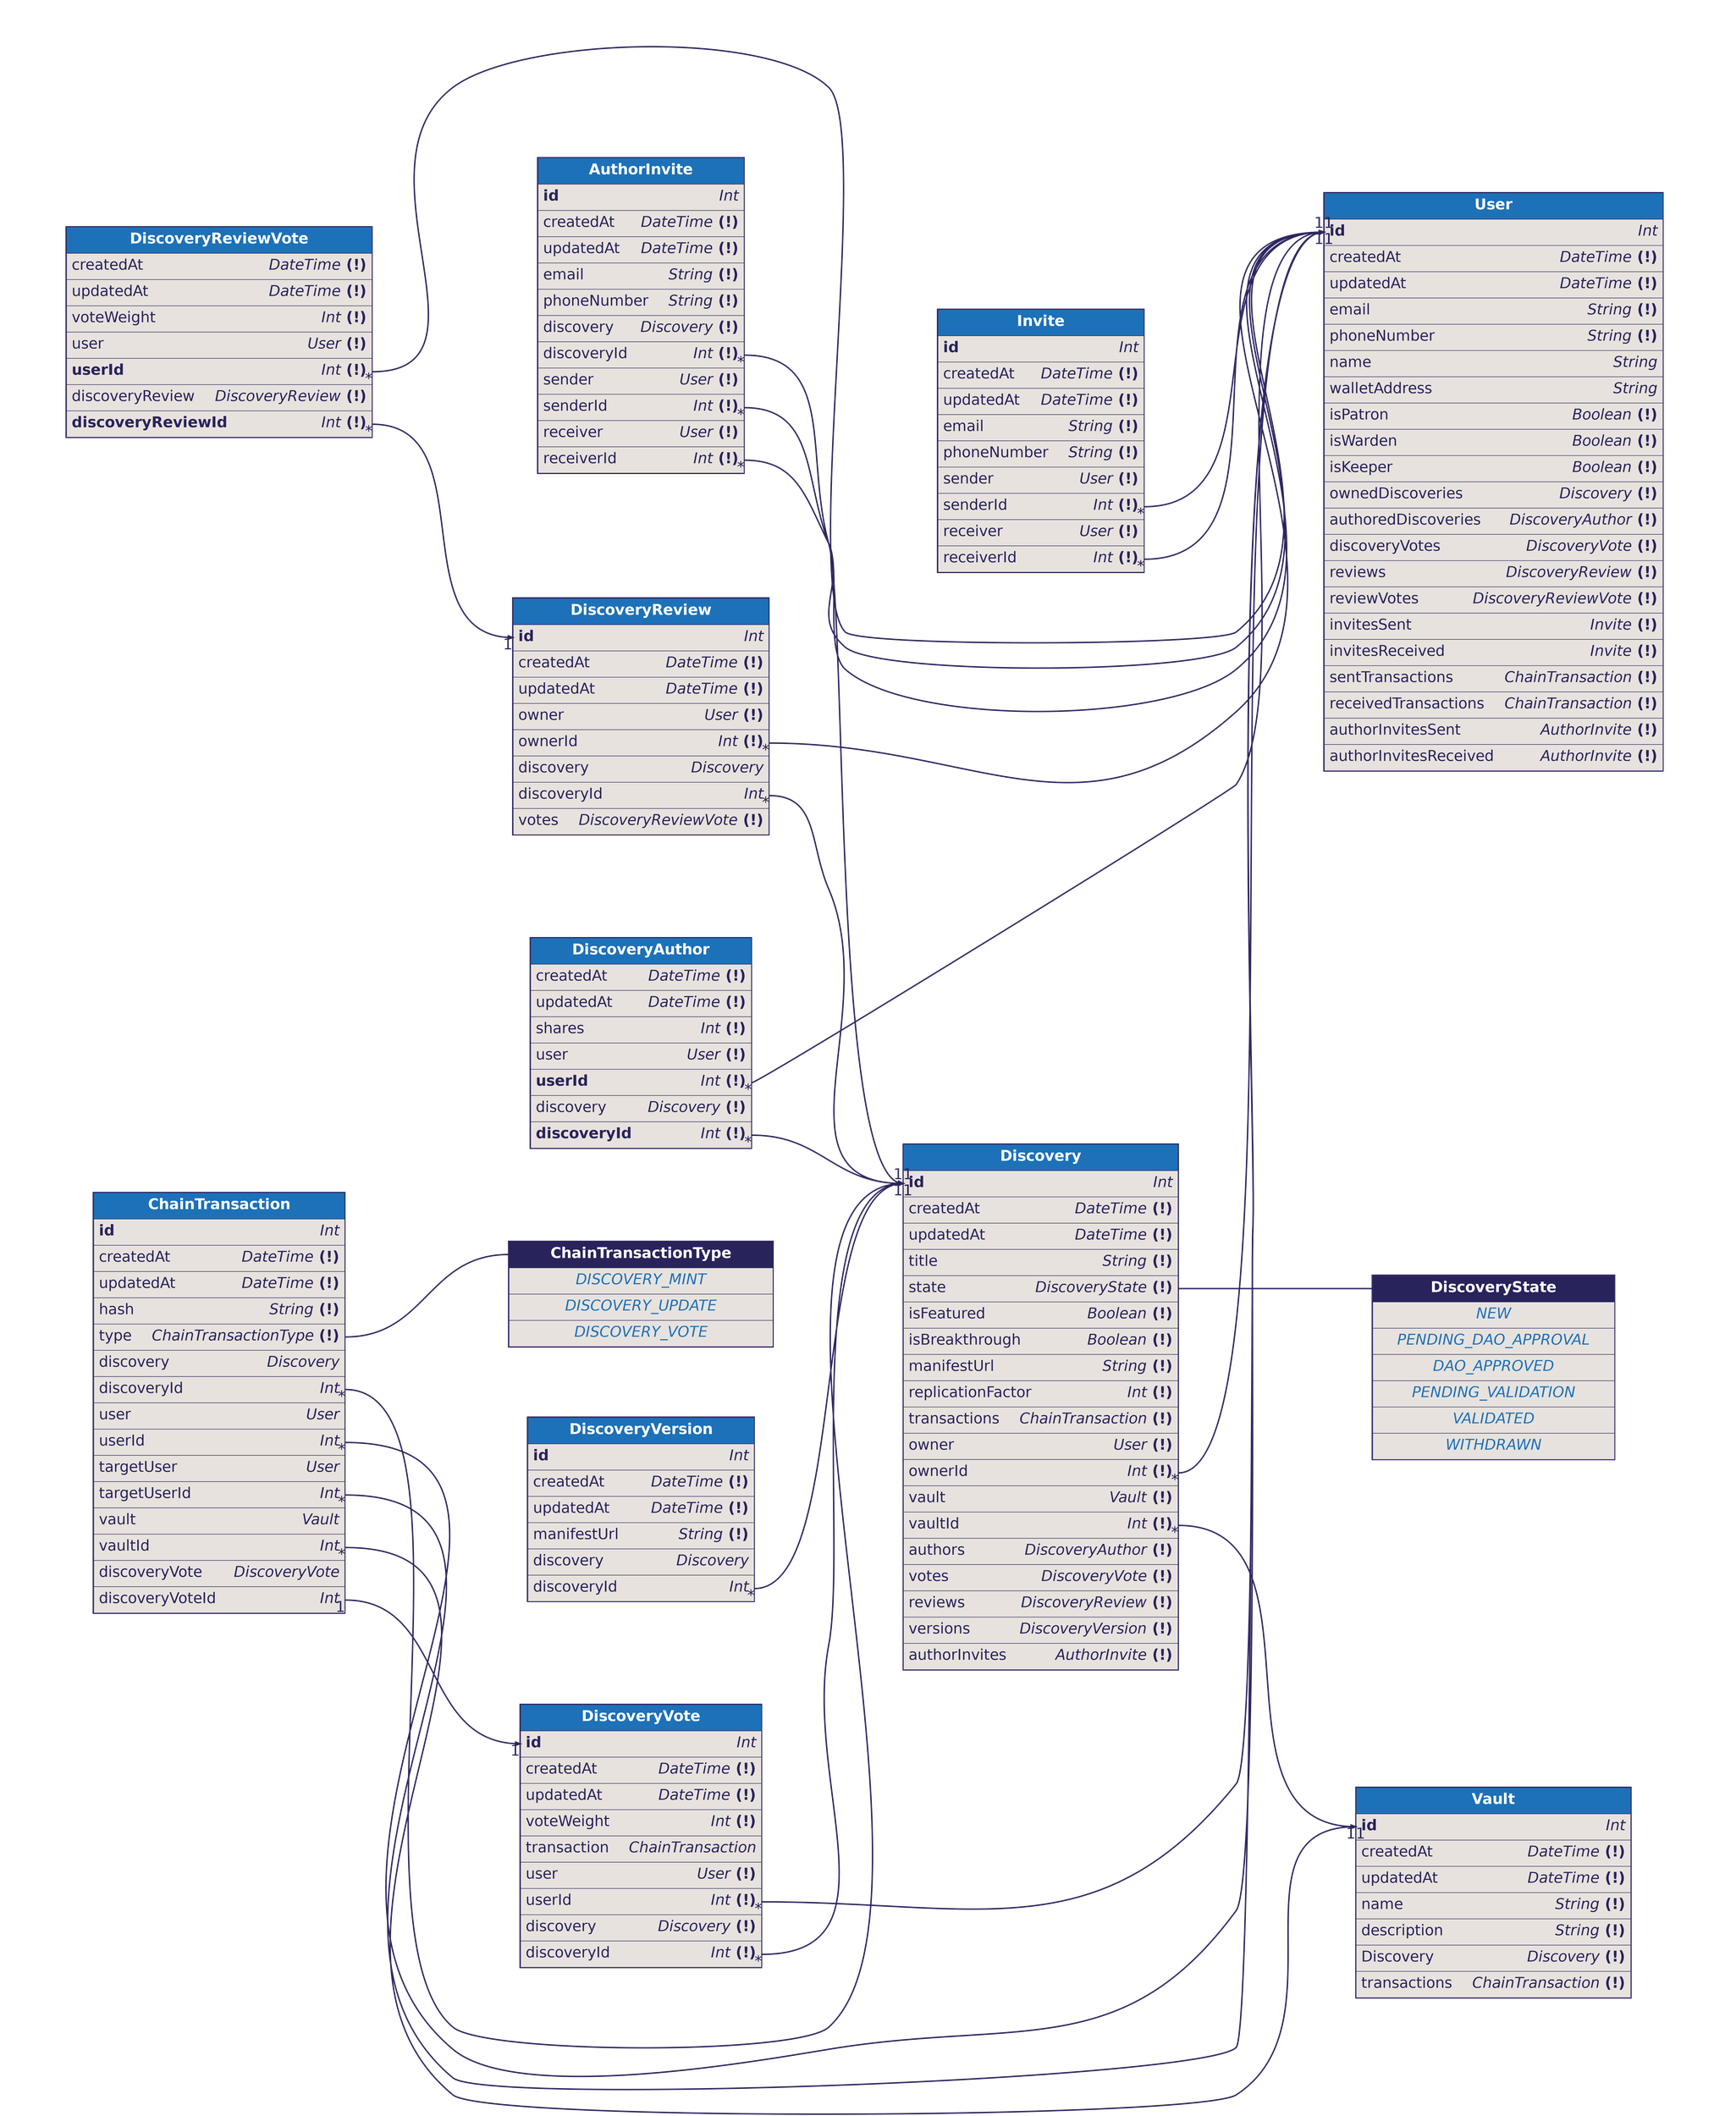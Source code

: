 digraph dbml {
      rankdir=LR;
      graph [fontname="helvetica", fontsize=32, fontcolor="#29235c", bgcolor="transparent"];
      node [penwidth=0, margin=0, fontname="helvetica", fontsize=32, fontcolor="#29235c"];
      edge [fontname="helvetica", fontsize=32, fontcolor="#29235c", color="#29235c"];

      "ChainTransactionType" [id=ChainTransactionType;label=<<TABLE BORDER="2" COLOR="#29235c" CELLBORDER="1" CELLSPACING="0" CELLPADDING="10">
    <TR><TD PORT="f0" WIDTH="150" BGCOLOR="#29235c"><font color="#ffffff"><B>       ChainTransactionType       </B></font></TD></TR>
    <TR><TD PORT="f0" BGCOLOR="#e7e2dd"><font color="#1d71b8"><i>    DISCOVERY_MINT    </i></font></TD></TR>
<TR><TD PORT="f1" BGCOLOR="#e7e2dd"><font color="#1d71b8"><i>    DISCOVERY_UPDATE    </i></font></TD></TR>
<TR><TD PORT="f2" BGCOLOR="#e7e2dd"><font color="#1d71b8"><i>    DISCOVERY_VOTE    </i></font></TD></TR>
    </TABLE>>];
"DiscoveryState" [id=DiscoveryState;label=<<TABLE BORDER="2" COLOR="#29235c" CELLBORDER="1" CELLSPACING="0" CELLPADDING="10">
    <TR><TD PORT="f0" WIDTH="150" BGCOLOR="#29235c"><font color="#ffffff"><B>       DiscoveryState       </B></font></TD></TR>
    <TR><TD PORT="f0" BGCOLOR="#e7e2dd"><font color="#1d71b8"><i>    NEW    </i></font></TD></TR>
<TR><TD PORT="f1" BGCOLOR="#e7e2dd"><font color="#1d71b8"><i>    PENDING_DAO_APPROVAL    </i></font></TD></TR>
<TR><TD PORT="f2" BGCOLOR="#e7e2dd"><font color="#1d71b8"><i>    DAO_APPROVED    </i></font></TD></TR>
<TR><TD PORT="f3" BGCOLOR="#e7e2dd"><font color="#1d71b8"><i>    PENDING_VALIDATION    </i></font></TD></TR>
<TR><TD PORT="f4" BGCOLOR="#e7e2dd"><font color="#1d71b8"><i>    VALIDATED    </i></font></TD></TR>
<TR><TD PORT="f5" BGCOLOR="#e7e2dd"><font color="#1d71b8"><i>    WITHDRAWN    </i></font></TD></TR>
    </TABLE>>];
      
      
      "Discovery" [id="Discovery";label=<<TABLE BORDER="2" COLOR="#29235c" CELLBORDER="1" CELLSPACING="0" CELLPADDING="10" >
      <TR><TD PORT="f0" WIDTH="150" BGCOLOR="#1d71b8"><font color="#ffffff"><B>       Discovery       </B></font></TD></TR>
<TR><TD ALIGN="left" PORT="f1" BGCOLOR="#e7e2dd">
      <TABLE CELLPADDING="0" CELLSPACING="0" BORDER="0">
        <TR>
          <TD ALIGN="LEFT"><b>id</b><FONT>    </FONT></TD>
          <TD ALIGN="RIGHT"><font><i>Int</i></font></TD>
        </TR>
      </TABLE>
    </TD></TR>
<TR><TD ALIGN="left" PORT="f2" BGCOLOR="#e7e2dd">
      <TABLE CELLPADDING="0" CELLSPACING="0" BORDER="0">
        <TR>
          <TD ALIGN="LEFT">createdAt<FONT>    </FONT></TD>
          <TD ALIGN="RIGHT"><font><i>DateTime</i> <b>(!)</b></font></TD>
        </TR>
      </TABLE>
    </TD></TR>
<TR><TD ALIGN="left" PORT="f3" BGCOLOR="#e7e2dd">
      <TABLE CELLPADDING="0" CELLSPACING="0" BORDER="0">
        <TR>
          <TD ALIGN="LEFT">updatedAt<FONT>    </FONT></TD>
          <TD ALIGN="RIGHT"><font><i>DateTime</i> <b>(!)</b></font></TD>
        </TR>
      </TABLE>
    </TD></TR>
<TR><TD ALIGN="left" PORT="f4" BGCOLOR="#e7e2dd">
      <TABLE CELLPADDING="0" CELLSPACING="0" BORDER="0">
        <TR>
          <TD ALIGN="LEFT">title<FONT>    </FONT></TD>
          <TD ALIGN="RIGHT"><font><i>String</i> <b>(!)</b></font></TD>
        </TR>
      </TABLE>
    </TD></TR>
<TR><TD ALIGN="left" PORT="f5" BGCOLOR="#e7e2dd">
      <TABLE CELLPADDING="0" CELLSPACING="0" BORDER="0">
        <TR>
          <TD ALIGN="LEFT">state<FONT>    </FONT></TD>
          <TD ALIGN="RIGHT"><font><i>DiscoveryState</i> <b>(!)</b></font></TD>
        </TR>
      </TABLE>
    </TD></TR>
<TR><TD ALIGN="left" PORT="f6" BGCOLOR="#e7e2dd">
      <TABLE CELLPADDING="0" CELLSPACING="0" BORDER="0">
        <TR>
          <TD ALIGN="LEFT">isFeatured<FONT>    </FONT></TD>
          <TD ALIGN="RIGHT"><font><i>Boolean</i> <b>(!)</b></font></TD>
        </TR>
      </TABLE>
    </TD></TR>
<TR><TD ALIGN="left" PORT="f7" BGCOLOR="#e7e2dd">
      <TABLE CELLPADDING="0" CELLSPACING="0" BORDER="0">
        <TR>
          <TD ALIGN="LEFT">isBreakthrough<FONT>    </FONT></TD>
          <TD ALIGN="RIGHT"><font><i>Boolean</i> <b>(!)</b></font></TD>
        </TR>
      </TABLE>
    </TD></TR>
<TR><TD ALIGN="left" PORT="f8" BGCOLOR="#e7e2dd">
      <TABLE CELLPADDING="0" CELLSPACING="0" BORDER="0">
        <TR>
          <TD ALIGN="LEFT">manifestUrl<FONT>    </FONT></TD>
          <TD ALIGN="RIGHT"><font><i>String</i> <b>(!)</b></font></TD>
        </TR>
      </TABLE>
    </TD></TR>
<TR><TD ALIGN="left" PORT="f9" BGCOLOR="#e7e2dd">
      <TABLE CELLPADDING="0" CELLSPACING="0" BORDER="0">
        <TR>
          <TD ALIGN="LEFT">replicationFactor<FONT>    </FONT></TD>
          <TD ALIGN="RIGHT"><font><i>Int</i> <b>(!)</b></font></TD>
        </TR>
      </TABLE>
    </TD></TR>
<TR><TD ALIGN="left" PORT="f10" BGCOLOR="#e7e2dd">
      <TABLE CELLPADDING="0" CELLSPACING="0" BORDER="0">
        <TR>
          <TD ALIGN="LEFT">transactions<FONT>    </FONT></TD>
          <TD ALIGN="RIGHT"><font><i>ChainTransaction</i> <b>(!)</b></font></TD>
        </TR>
      </TABLE>
    </TD></TR>
<TR><TD ALIGN="left" PORT="f11" BGCOLOR="#e7e2dd">
      <TABLE CELLPADDING="0" CELLSPACING="0" BORDER="0">
        <TR>
          <TD ALIGN="LEFT">owner<FONT>    </FONT></TD>
          <TD ALIGN="RIGHT"><font><i>User</i> <b>(!)</b></font></TD>
        </TR>
      </TABLE>
    </TD></TR>
<TR><TD ALIGN="left" PORT="f12" BGCOLOR="#e7e2dd">
      <TABLE CELLPADDING="0" CELLSPACING="0" BORDER="0">
        <TR>
          <TD ALIGN="LEFT">ownerId<FONT>    </FONT></TD>
          <TD ALIGN="RIGHT"><font><i>Int</i> <b>(!)</b></font></TD>
        </TR>
      </TABLE>
    </TD></TR>
<TR><TD ALIGN="left" PORT="f13" BGCOLOR="#e7e2dd">
      <TABLE CELLPADDING="0" CELLSPACING="0" BORDER="0">
        <TR>
          <TD ALIGN="LEFT">vault<FONT>    </FONT></TD>
          <TD ALIGN="RIGHT"><font><i>Vault</i> <b>(!)</b></font></TD>
        </TR>
      </TABLE>
    </TD></TR>
<TR><TD ALIGN="left" PORT="f14" BGCOLOR="#e7e2dd">
      <TABLE CELLPADDING="0" CELLSPACING="0" BORDER="0">
        <TR>
          <TD ALIGN="LEFT">vaultId<FONT>    </FONT></TD>
          <TD ALIGN="RIGHT"><font><i>Int</i> <b>(!)</b></font></TD>
        </TR>
      </TABLE>
    </TD></TR>
<TR><TD ALIGN="left" PORT="f15" BGCOLOR="#e7e2dd">
      <TABLE CELLPADDING="0" CELLSPACING="0" BORDER="0">
        <TR>
          <TD ALIGN="LEFT">authors<FONT>    </FONT></TD>
          <TD ALIGN="RIGHT"><font><i>DiscoveryAuthor</i> <b>(!)</b></font></TD>
        </TR>
      </TABLE>
    </TD></TR>
<TR><TD ALIGN="left" PORT="f16" BGCOLOR="#e7e2dd">
      <TABLE CELLPADDING="0" CELLSPACING="0" BORDER="0">
        <TR>
          <TD ALIGN="LEFT">votes<FONT>    </FONT></TD>
          <TD ALIGN="RIGHT"><font><i>DiscoveryVote</i> <b>(!)</b></font></TD>
        </TR>
      </TABLE>
    </TD></TR>
<TR><TD ALIGN="left" PORT="f17" BGCOLOR="#e7e2dd">
      <TABLE CELLPADDING="0" CELLSPACING="0" BORDER="0">
        <TR>
          <TD ALIGN="LEFT">reviews<FONT>    </FONT></TD>
          <TD ALIGN="RIGHT"><font><i>DiscoveryReview</i> <b>(!)</b></font></TD>
        </TR>
      </TABLE>
    </TD></TR>
<TR><TD ALIGN="left" PORT="f18" BGCOLOR="#e7e2dd">
      <TABLE CELLPADDING="0" CELLSPACING="0" BORDER="0">
        <TR>
          <TD ALIGN="LEFT">versions<FONT>    </FONT></TD>
          <TD ALIGN="RIGHT"><font><i>DiscoveryVersion</i> <b>(!)</b></font></TD>
        </TR>
      </TABLE>
    </TD></TR>
<TR><TD ALIGN="left" PORT="f19" BGCOLOR="#e7e2dd">
      <TABLE CELLPADDING="0" CELLSPACING="0" BORDER="0">
        <TR>
          <TD ALIGN="LEFT">authorInvites<FONT>    </FONT></TD>
          <TD ALIGN="RIGHT"><font><i>AuthorInvite</i> <b>(!)</b></font></TD>
        </TR>
      </TABLE>
    </TD></TR>
    </TABLE>>];
"DiscoveryVersion" [id="DiscoveryVersion";label=<<TABLE BORDER="2" COLOR="#29235c" CELLBORDER="1" CELLSPACING="0" CELLPADDING="10" >
      <TR><TD PORT="f0" WIDTH="150" BGCOLOR="#1d71b8"><font color="#ffffff"><B>       DiscoveryVersion       </B></font></TD></TR>
<TR><TD ALIGN="left" PORT="f1" BGCOLOR="#e7e2dd">
      <TABLE CELLPADDING="0" CELLSPACING="0" BORDER="0">
        <TR>
          <TD ALIGN="LEFT"><b>id</b><FONT>    </FONT></TD>
          <TD ALIGN="RIGHT"><font><i>Int</i></font></TD>
        </TR>
      </TABLE>
    </TD></TR>
<TR><TD ALIGN="left" PORT="f2" BGCOLOR="#e7e2dd">
      <TABLE CELLPADDING="0" CELLSPACING="0" BORDER="0">
        <TR>
          <TD ALIGN="LEFT">createdAt<FONT>    </FONT></TD>
          <TD ALIGN="RIGHT"><font><i>DateTime</i> <b>(!)</b></font></TD>
        </TR>
      </TABLE>
    </TD></TR>
<TR><TD ALIGN="left" PORT="f3" BGCOLOR="#e7e2dd">
      <TABLE CELLPADDING="0" CELLSPACING="0" BORDER="0">
        <TR>
          <TD ALIGN="LEFT">updatedAt<FONT>    </FONT></TD>
          <TD ALIGN="RIGHT"><font><i>DateTime</i> <b>(!)</b></font></TD>
        </TR>
      </TABLE>
    </TD></TR>
<TR><TD ALIGN="left" PORT="f4" BGCOLOR="#e7e2dd">
      <TABLE CELLPADDING="0" CELLSPACING="0" BORDER="0">
        <TR>
          <TD ALIGN="LEFT">manifestUrl<FONT>    </FONT></TD>
          <TD ALIGN="RIGHT"><font><i>String</i> <b>(!)</b></font></TD>
        </TR>
      </TABLE>
    </TD></TR>
<TR><TD ALIGN="left" PORT="f5" BGCOLOR="#e7e2dd">
      <TABLE CELLPADDING="0" CELLSPACING="0" BORDER="0">
        <TR>
          <TD ALIGN="LEFT">discovery<FONT>    </FONT></TD>
          <TD ALIGN="RIGHT"><font><i>Discovery</i></font></TD>
        </TR>
      </TABLE>
    </TD></TR>
<TR><TD ALIGN="left" PORT="f6" BGCOLOR="#e7e2dd">
      <TABLE CELLPADDING="0" CELLSPACING="0" BORDER="0">
        <TR>
          <TD ALIGN="LEFT">discoveryId<FONT>    </FONT></TD>
          <TD ALIGN="RIGHT"><font><i>Int</i></font></TD>
        </TR>
      </TABLE>
    </TD></TR>
    </TABLE>>];
"User" [id="User";label=<<TABLE BORDER="2" COLOR="#29235c" CELLBORDER="1" CELLSPACING="0" CELLPADDING="10" >
      <TR><TD PORT="f0" WIDTH="150" BGCOLOR="#1d71b8"><font color="#ffffff"><B>       User       </B></font></TD></TR>
<TR><TD ALIGN="left" PORT="f1" BGCOLOR="#e7e2dd">
      <TABLE CELLPADDING="0" CELLSPACING="0" BORDER="0">
        <TR>
          <TD ALIGN="LEFT"><b>id</b><FONT>    </FONT></TD>
          <TD ALIGN="RIGHT"><font><i>Int</i></font></TD>
        </TR>
      </TABLE>
    </TD></TR>
<TR><TD ALIGN="left" PORT="f2" BGCOLOR="#e7e2dd">
      <TABLE CELLPADDING="0" CELLSPACING="0" BORDER="0">
        <TR>
          <TD ALIGN="LEFT">createdAt<FONT>    </FONT></TD>
          <TD ALIGN="RIGHT"><font><i>DateTime</i> <b>(!)</b></font></TD>
        </TR>
      </TABLE>
    </TD></TR>
<TR><TD ALIGN="left" PORT="f3" BGCOLOR="#e7e2dd">
      <TABLE CELLPADDING="0" CELLSPACING="0" BORDER="0">
        <TR>
          <TD ALIGN="LEFT">updatedAt<FONT>    </FONT></TD>
          <TD ALIGN="RIGHT"><font><i>DateTime</i> <b>(!)</b></font></TD>
        </TR>
      </TABLE>
    </TD></TR>
<TR><TD ALIGN="left" PORT="f4" BGCOLOR="#e7e2dd">
      <TABLE CELLPADDING="0" CELLSPACING="0" BORDER="0">
        <TR>
          <TD ALIGN="LEFT">email<FONT>    </FONT></TD>
          <TD ALIGN="RIGHT"><font><i>String</i> <b>(!)</b></font></TD>
        </TR>
      </TABLE>
    </TD></TR>
<TR><TD ALIGN="left" PORT="f5" BGCOLOR="#e7e2dd">
      <TABLE CELLPADDING="0" CELLSPACING="0" BORDER="0">
        <TR>
          <TD ALIGN="LEFT">phoneNumber<FONT>    </FONT></TD>
          <TD ALIGN="RIGHT"><font><i>String</i> <b>(!)</b></font></TD>
        </TR>
      </TABLE>
    </TD></TR>
<TR><TD ALIGN="left" PORT="f6" BGCOLOR="#e7e2dd">
      <TABLE CELLPADDING="0" CELLSPACING="0" BORDER="0">
        <TR>
          <TD ALIGN="LEFT">name<FONT>    </FONT></TD>
          <TD ALIGN="RIGHT"><font><i>String</i></font></TD>
        </TR>
      </TABLE>
    </TD></TR>
<TR><TD ALIGN="left" PORT="f7" BGCOLOR="#e7e2dd">
      <TABLE CELLPADDING="0" CELLSPACING="0" BORDER="0">
        <TR>
          <TD ALIGN="LEFT">walletAddress<FONT>    </FONT></TD>
          <TD ALIGN="RIGHT"><font><i>String</i></font></TD>
        </TR>
      </TABLE>
    </TD></TR>
<TR><TD ALIGN="left" PORT="f8" BGCOLOR="#e7e2dd">
      <TABLE CELLPADDING="0" CELLSPACING="0" BORDER="0">
        <TR>
          <TD ALIGN="LEFT">isPatron<FONT>    </FONT></TD>
          <TD ALIGN="RIGHT"><font><i>Boolean</i> <b>(!)</b></font></TD>
        </TR>
      </TABLE>
    </TD></TR>
<TR><TD ALIGN="left" PORT="f9" BGCOLOR="#e7e2dd">
      <TABLE CELLPADDING="0" CELLSPACING="0" BORDER="0">
        <TR>
          <TD ALIGN="LEFT">isWarden<FONT>    </FONT></TD>
          <TD ALIGN="RIGHT"><font><i>Boolean</i> <b>(!)</b></font></TD>
        </TR>
      </TABLE>
    </TD></TR>
<TR><TD ALIGN="left" PORT="f10" BGCOLOR="#e7e2dd">
      <TABLE CELLPADDING="0" CELLSPACING="0" BORDER="0">
        <TR>
          <TD ALIGN="LEFT">isKeeper<FONT>    </FONT></TD>
          <TD ALIGN="RIGHT"><font><i>Boolean</i> <b>(!)</b></font></TD>
        </TR>
      </TABLE>
    </TD></TR>
<TR><TD ALIGN="left" PORT="f11" BGCOLOR="#e7e2dd">
      <TABLE CELLPADDING="0" CELLSPACING="0" BORDER="0">
        <TR>
          <TD ALIGN="LEFT">ownedDiscoveries<FONT>    </FONT></TD>
          <TD ALIGN="RIGHT"><font><i>Discovery</i> <b>(!)</b></font></TD>
        </TR>
      </TABLE>
    </TD></TR>
<TR><TD ALIGN="left" PORT="f12" BGCOLOR="#e7e2dd">
      <TABLE CELLPADDING="0" CELLSPACING="0" BORDER="0">
        <TR>
          <TD ALIGN="LEFT">authoredDiscoveries<FONT>    </FONT></TD>
          <TD ALIGN="RIGHT"><font><i>DiscoveryAuthor</i> <b>(!)</b></font></TD>
        </TR>
      </TABLE>
    </TD></TR>
<TR><TD ALIGN="left" PORT="f13" BGCOLOR="#e7e2dd">
      <TABLE CELLPADDING="0" CELLSPACING="0" BORDER="0">
        <TR>
          <TD ALIGN="LEFT">discoveryVotes<FONT>    </FONT></TD>
          <TD ALIGN="RIGHT"><font><i>DiscoveryVote</i> <b>(!)</b></font></TD>
        </TR>
      </TABLE>
    </TD></TR>
<TR><TD ALIGN="left" PORT="f14" BGCOLOR="#e7e2dd">
      <TABLE CELLPADDING="0" CELLSPACING="0" BORDER="0">
        <TR>
          <TD ALIGN="LEFT">reviews<FONT>    </FONT></TD>
          <TD ALIGN="RIGHT"><font><i>DiscoveryReview</i> <b>(!)</b></font></TD>
        </TR>
      </TABLE>
    </TD></TR>
<TR><TD ALIGN="left" PORT="f15" BGCOLOR="#e7e2dd">
      <TABLE CELLPADDING="0" CELLSPACING="0" BORDER="0">
        <TR>
          <TD ALIGN="LEFT">reviewVotes<FONT>    </FONT></TD>
          <TD ALIGN="RIGHT"><font><i>DiscoveryReviewVote</i> <b>(!)</b></font></TD>
        </TR>
      </TABLE>
    </TD></TR>
<TR><TD ALIGN="left" PORT="f16" BGCOLOR="#e7e2dd">
      <TABLE CELLPADDING="0" CELLSPACING="0" BORDER="0">
        <TR>
          <TD ALIGN="LEFT">invitesSent<FONT>    </FONT></TD>
          <TD ALIGN="RIGHT"><font><i>Invite</i> <b>(!)</b></font></TD>
        </TR>
      </TABLE>
    </TD></TR>
<TR><TD ALIGN="left" PORT="f17" BGCOLOR="#e7e2dd">
      <TABLE CELLPADDING="0" CELLSPACING="0" BORDER="0">
        <TR>
          <TD ALIGN="LEFT">invitesReceived<FONT>    </FONT></TD>
          <TD ALIGN="RIGHT"><font><i>Invite</i> <b>(!)</b></font></TD>
        </TR>
      </TABLE>
    </TD></TR>
<TR><TD ALIGN="left" PORT="f18" BGCOLOR="#e7e2dd">
      <TABLE CELLPADDING="0" CELLSPACING="0" BORDER="0">
        <TR>
          <TD ALIGN="LEFT">sentTransactions<FONT>    </FONT></TD>
          <TD ALIGN="RIGHT"><font><i>ChainTransaction</i> <b>(!)</b></font></TD>
        </TR>
      </TABLE>
    </TD></TR>
<TR><TD ALIGN="left" PORT="f19" BGCOLOR="#e7e2dd">
      <TABLE CELLPADDING="0" CELLSPACING="0" BORDER="0">
        <TR>
          <TD ALIGN="LEFT">receivedTransactions<FONT>    </FONT></TD>
          <TD ALIGN="RIGHT"><font><i>ChainTransaction</i> <b>(!)</b></font></TD>
        </TR>
      </TABLE>
    </TD></TR>
<TR><TD ALIGN="left" PORT="f20" BGCOLOR="#e7e2dd">
      <TABLE CELLPADDING="0" CELLSPACING="0" BORDER="0">
        <TR>
          <TD ALIGN="LEFT">authorInvitesSent<FONT>    </FONT></TD>
          <TD ALIGN="RIGHT"><font><i>AuthorInvite</i> <b>(!)</b></font></TD>
        </TR>
      </TABLE>
    </TD></TR>
<TR><TD ALIGN="left" PORT="f21" BGCOLOR="#e7e2dd">
      <TABLE CELLPADDING="0" CELLSPACING="0" BORDER="0">
        <TR>
          <TD ALIGN="LEFT">authorInvitesReceived<FONT>    </FONT></TD>
          <TD ALIGN="RIGHT"><font><i>AuthorInvite</i> <b>(!)</b></font></TD>
        </TR>
      </TABLE>
    </TD></TR>
    </TABLE>>];
"Invite" [id="Invite";label=<<TABLE BORDER="2" COLOR="#29235c" CELLBORDER="1" CELLSPACING="0" CELLPADDING="10" >
      <TR><TD PORT="f0" WIDTH="150" BGCOLOR="#1d71b8"><font color="#ffffff"><B>       Invite       </B></font></TD></TR>
<TR><TD ALIGN="left" PORT="f1" BGCOLOR="#e7e2dd">
      <TABLE CELLPADDING="0" CELLSPACING="0" BORDER="0">
        <TR>
          <TD ALIGN="LEFT"><b>id</b><FONT>    </FONT></TD>
          <TD ALIGN="RIGHT"><font><i>Int</i></font></TD>
        </TR>
      </TABLE>
    </TD></TR>
<TR><TD ALIGN="left" PORT="f2" BGCOLOR="#e7e2dd">
      <TABLE CELLPADDING="0" CELLSPACING="0" BORDER="0">
        <TR>
          <TD ALIGN="LEFT">createdAt<FONT>    </FONT></TD>
          <TD ALIGN="RIGHT"><font><i>DateTime</i> <b>(!)</b></font></TD>
        </TR>
      </TABLE>
    </TD></TR>
<TR><TD ALIGN="left" PORT="f3" BGCOLOR="#e7e2dd">
      <TABLE CELLPADDING="0" CELLSPACING="0" BORDER="0">
        <TR>
          <TD ALIGN="LEFT">updatedAt<FONT>    </FONT></TD>
          <TD ALIGN="RIGHT"><font><i>DateTime</i> <b>(!)</b></font></TD>
        </TR>
      </TABLE>
    </TD></TR>
<TR><TD ALIGN="left" PORT="f4" BGCOLOR="#e7e2dd">
      <TABLE CELLPADDING="0" CELLSPACING="0" BORDER="0">
        <TR>
          <TD ALIGN="LEFT">email<FONT>    </FONT></TD>
          <TD ALIGN="RIGHT"><font><i>String</i> <b>(!)</b></font></TD>
        </TR>
      </TABLE>
    </TD></TR>
<TR><TD ALIGN="left" PORT="f5" BGCOLOR="#e7e2dd">
      <TABLE CELLPADDING="0" CELLSPACING="0" BORDER="0">
        <TR>
          <TD ALIGN="LEFT">phoneNumber<FONT>    </FONT></TD>
          <TD ALIGN="RIGHT"><font><i>String</i> <b>(!)</b></font></TD>
        </TR>
      </TABLE>
    </TD></TR>
<TR><TD ALIGN="left" PORT="f6" BGCOLOR="#e7e2dd">
      <TABLE CELLPADDING="0" CELLSPACING="0" BORDER="0">
        <TR>
          <TD ALIGN="LEFT">sender<FONT>    </FONT></TD>
          <TD ALIGN="RIGHT"><font><i>User</i> <b>(!)</b></font></TD>
        </TR>
      </TABLE>
    </TD></TR>
<TR><TD ALIGN="left" PORT="f7" BGCOLOR="#e7e2dd">
      <TABLE CELLPADDING="0" CELLSPACING="0" BORDER="0">
        <TR>
          <TD ALIGN="LEFT">senderId<FONT>    </FONT></TD>
          <TD ALIGN="RIGHT"><font><i>Int</i> <b>(!)</b></font></TD>
        </TR>
      </TABLE>
    </TD></TR>
<TR><TD ALIGN="left" PORT="f8" BGCOLOR="#e7e2dd">
      <TABLE CELLPADDING="0" CELLSPACING="0" BORDER="0">
        <TR>
          <TD ALIGN="LEFT">receiver<FONT>    </FONT></TD>
          <TD ALIGN="RIGHT"><font><i>User</i> <b>(!)</b></font></TD>
        </TR>
      </TABLE>
    </TD></TR>
<TR><TD ALIGN="left" PORT="f9" BGCOLOR="#e7e2dd">
      <TABLE CELLPADDING="0" CELLSPACING="0" BORDER="0">
        <TR>
          <TD ALIGN="LEFT">receiverId<FONT>    </FONT></TD>
          <TD ALIGN="RIGHT"><font><i>Int</i> <b>(!)</b></font></TD>
        </TR>
      </TABLE>
    </TD></TR>
    </TABLE>>];
"AuthorInvite" [id="AuthorInvite";label=<<TABLE BORDER="2" COLOR="#29235c" CELLBORDER="1" CELLSPACING="0" CELLPADDING="10" >
      <TR><TD PORT="f0" WIDTH="150" BGCOLOR="#1d71b8"><font color="#ffffff"><B>       AuthorInvite       </B></font></TD></TR>
<TR><TD ALIGN="left" PORT="f1" BGCOLOR="#e7e2dd">
      <TABLE CELLPADDING="0" CELLSPACING="0" BORDER="0">
        <TR>
          <TD ALIGN="LEFT"><b>id</b><FONT>    </FONT></TD>
          <TD ALIGN="RIGHT"><font><i>Int</i></font></TD>
        </TR>
      </TABLE>
    </TD></TR>
<TR><TD ALIGN="left" PORT="f2" BGCOLOR="#e7e2dd">
      <TABLE CELLPADDING="0" CELLSPACING="0" BORDER="0">
        <TR>
          <TD ALIGN="LEFT">createdAt<FONT>    </FONT></TD>
          <TD ALIGN="RIGHT"><font><i>DateTime</i> <b>(!)</b></font></TD>
        </TR>
      </TABLE>
    </TD></TR>
<TR><TD ALIGN="left" PORT="f3" BGCOLOR="#e7e2dd">
      <TABLE CELLPADDING="0" CELLSPACING="0" BORDER="0">
        <TR>
          <TD ALIGN="LEFT">updatedAt<FONT>    </FONT></TD>
          <TD ALIGN="RIGHT"><font><i>DateTime</i> <b>(!)</b></font></TD>
        </TR>
      </TABLE>
    </TD></TR>
<TR><TD ALIGN="left" PORT="f4" BGCOLOR="#e7e2dd">
      <TABLE CELLPADDING="0" CELLSPACING="0" BORDER="0">
        <TR>
          <TD ALIGN="LEFT">email<FONT>    </FONT></TD>
          <TD ALIGN="RIGHT"><font><i>String</i> <b>(!)</b></font></TD>
        </TR>
      </TABLE>
    </TD></TR>
<TR><TD ALIGN="left" PORT="f5" BGCOLOR="#e7e2dd">
      <TABLE CELLPADDING="0" CELLSPACING="0" BORDER="0">
        <TR>
          <TD ALIGN="LEFT">phoneNumber<FONT>    </FONT></TD>
          <TD ALIGN="RIGHT"><font><i>String</i> <b>(!)</b></font></TD>
        </TR>
      </TABLE>
    </TD></TR>
<TR><TD ALIGN="left" PORT="f6" BGCOLOR="#e7e2dd">
      <TABLE CELLPADDING="0" CELLSPACING="0" BORDER="0">
        <TR>
          <TD ALIGN="LEFT">discovery<FONT>    </FONT></TD>
          <TD ALIGN="RIGHT"><font><i>Discovery</i> <b>(!)</b></font></TD>
        </TR>
      </TABLE>
    </TD></TR>
<TR><TD ALIGN="left" PORT="f7" BGCOLOR="#e7e2dd">
      <TABLE CELLPADDING="0" CELLSPACING="0" BORDER="0">
        <TR>
          <TD ALIGN="LEFT">discoveryId<FONT>    </FONT></TD>
          <TD ALIGN="RIGHT"><font><i>Int</i> <b>(!)</b></font></TD>
        </TR>
      </TABLE>
    </TD></TR>
<TR><TD ALIGN="left" PORT="f8" BGCOLOR="#e7e2dd">
      <TABLE CELLPADDING="0" CELLSPACING="0" BORDER="0">
        <TR>
          <TD ALIGN="LEFT">sender<FONT>    </FONT></TD>
          <TD ALIGN="RIGHT"><font><i>User</i> <b>(!)</b></font></TD>
        </TR>
      </TABLE>
    </TD></TR>
<TR><TD ALIGN="left" PORT="f9" BGCOLOR="#e7e2dd">
      <TABLE CELLPADDING="0" CELLSPACING="0" BORDER="0">
        <TR>
          <TD ALIGN="LEFT">senderId<FONT>    </FONT></TD>
          <TD ALIGN="RIGHT"><font><i>Int</i> <b>(!)</b></font></TD>
        </TR>
      </TABLE>
    </TD></TR>
<TR><TD ALIGN="left" PORT="f10" BGCOLOR="#e7e2dd">
      <TABLE CELLPADDING="0" CELLSPACING="0" BORDER="0">
        <TR>
          <TD ALIGN="LEFT">receiver<FONT>    </FONT></TD>
          <TD ALIGN="RIGHT"><font><i>User</i> <b>(!)</b></font></TD>
        </TR>
      </TABLE>
    </TD></TR>
<TR><TD ALIGN="left" PORT="f11" BGCOLOR="#e7e2dd">
      <TABLE CELLPADDING="0" CELLSPACING="0" BORDER="0">
        <TR>
          <TD ALIGN="LEFT">receiverId<FONT>    </FONT></TD>
          <TD ALIGN="RIGHT"><font><i>Int</i> <b>(!)</b></font></TD>
        </TR>
      </TABLE>
    </TD></TR>
    </TABLE>>];
"DiscoveryAuthor" [id="DiscoveryAuthor";label=<<TABLE BORDER="2" COLOR="#29235c" CELLBORDER="1" CELLSPACING="0" CELLPADDING="10" >
      <TR><TD PORT="f0" WIDTH="150" BGCOLOR="#1d71b8"><font color="#ffffff"><B>       DiscoveryAuthor       </B></font></TD></TR>
<TR><TD ALIGN="left" PORT="f1" BGCOLOR="#e7e2dd">
      <TABLE CELLPADDING="0" CELLSPACING="0" BORDER="0">
        <TR>
          <TD ALIGN="LEFT">createdAt<FONT>    </FONT></TD>
          <TD ALIGN="RIGHT"><font><i>DateTime</i> <b>(!)</b></font></TD>
        </TR>
      </TABLE>
    </TD></TR>
<TR><TD ALIGN="left" PORT="f2" BGCOLOR="#e7e2dd">
      <TABLE CELLPADDING="0" CELLSPACING="0" BORDER="0">
        <TR>
          <TD ALIGN="LEFT">updatedAt<FONT>    </FONT></TD>
          <TD ALIGN="RIGHT"><font><i>DateTime</i> <b>(!)</b></font></TD>
        </TR>
      </TABLE>
    </TD></TR>
<TR><TD ALIGN="left" PORT="f3" BGCOLOR="#e7e2dd">
      <TABLE CELLPADDING="0" CELLSPACING="0" BORDER="0">
        <TR>
          <TD ALIGN="LEFT">shares<FONT>    </FONT></TD>
          <TD ALIGN="RIGHT"><font><i>Int</i> <b>(!)</b></font></TD>
        </TR>
      </TABLE>
    </TD></TR>
<TR><TD ALIGN="left" PORT="f4" BGCOLOR="#e7e2dd">
      <TABLE CELLPADDING="0" CELLSPACING="0" BORDER="0">
        <TR>
          <TD ALIGN="LEFT">user<FONT>    </FONT></TD>
          <TD ALIGN="RIGHT"><font><i>User</i> <b>(!)</b></font></TD>
        </TR>
      </TABLE>
    </TD></TR>
<TR><TD ALIGN="left" PORT="f5" BGCOLOR="#e7e2dd">
      <TABLE CELLPADDING="0" CELLSPACING="0" BORDER="0">
        <TR>
          <TD ALIGN="LEFT"><b>userId</b><FONT>    </FONT></TD>
          <TD ALIGN="RIGHT"><font><i>Int</i> <b>(!)</b></font></TD>
        </TR>
      </TABLE>
    </TD></TR>
<TR><TD ALIGN="left" PORT="f6" BGCOLOR="#e7e2dd">
      <TABLE CELLPADDING="0" CELLSPACING="0" BORDER="0">
        <TR>
          <TD ALIGN="LEFT">discovery<FONT>    </FONT></TD>
          <TD ALIGN="RIGHT"><font><i>Discovery</i> <b>(!)</b></font></TD>
        </TR>
      </TABLE>
    </TD></TR>
<TR><TD ALIGN="left" PORT="f7" BGCOLOR="#e7e2dd">
      <TABLE CELLPADDING="0" CELLSPACING="0" BORDER="0">
        <TR>
          <TD ALIGN="LEFT"><b>discoveryId</b><FONT>    </FONT></TD>
          <TD ALIGN="RIGHT"><font><i>Int</i> <b>(!)</b></font></TD>
        </TR>
      </TABLE>
    </TD></TR>
    </TABLE>>];
"DiscoveryVote" [id="DiscoveryVote";label=<<TABLE BORDER="2" COLOR="#29235c" CELLBORDER="1" CELLSPACING="0" CELLPADDING="10" >
      <TR><TD PORT="f0" WIDTH="150" BGCOLOR="#1d71b8"><font color="#ffffff"><B>       DiscoveryVote       </B></font></TD></TR>
<TR><TD ALIGN="left" PORT="f1" BGCOLOR="#e7e2dd">
      <TABLE CELLPADDING="0" CELLSPACING="0" BORDER="0">
        <TR>
          <TD ALIGN="LEFT"><b>id</b><FONT>    </FONT></TD>
          <TD ALIGN="RIGHT"><font><i>Int</i></font></TD>
        </TR>
      </TABLE>
    </TD></TR>
<TR><TD ALIGN="left" PORT="f2" BGCOLOR="#e7e2dd">
      <TABLE CELLPADDING="0" CELLSPACING="0" BORDER="0">
        <TR>
          <TD ALIGN="LEFT">createdAt<FONT>    </FONT></TD>
          <TD ALIGN="RIGHT"><font><i>DateTime</i> <b>(!)</b></font></TD>
        </TR>
      </TABLE>
    </TD></TR>
<TR><TD ALIGN="left" PORT="f3" BGCOLOR="#e7e2dd">
      <TABLE CELLPADDING="0" CELLSPACING="0" BORDER="0">
        <TR>
          <TD ALIGN="LEFT">updatedAt<FONT>    </FONT></TD>
          <TD ALIGN="RIGHT"><font><i>DateTime</i> <b>(!)</b></font></TD>
        </TR>
      </TABLE>
    </TD></TR>
<TR><TD ALIGN="left" PORT="f4" BGCOLOR="#e7e2dd">
      <TABLE CELLPADDING="0" CELLSPACING="0" BORDER="0">
        <TR>
          <TD ALIGN="LEFT">voteWeight<FONT>    </FONT></TD>
          <TD ALIGN="RIGHT"><font><i>Int</i> <b>(!)</b></font></TD>
        </TR>
      </TABLE>
    </TD></TR>
<TR><TD ALIGN="left" PORT="f5" BGCOLOR="#e7e2dd">
      <TABLE CELLPADDING="0" CELLSPACING="0" BORDER="0">
        <TR>
          <TD ALIGN="LEFT">transaction<FONT>    </FONT></TD>
          <TD ALIGN="RIGHT"><font><i>ChainTransaction</i></font></TD>
        </TR>
      </TABLE>
    </TD></TR>
<TR><TD ALIGN="left" PORT="f6" BGCOLOR="#e7e2dd">
      <TABLE CELLPADDING="0" CELLSPACING="0" BORDER="0">
        <TR>
          <TD ALIGN="LEFT">user<FONT>    </FONT></TD>
          <TD ALIGN="RIGHT"><font><i>User</i> <b>(!)</b></font></TD>
        </TR>
      </TABLE>
    </TD></TR>
<TR><TD ALIGN="left" PORT="f7" BGCOLOR="#e7e2dd">
      <TABLE CELLPADDING="0" CELLSPACING="0" BORDER="0">
        <TR>
          <TD ALIGN="LEFT">userId<FONT>    </FONT></TD>
          <TD ALIGN="RIGHT"><font><i>Int</i> <b>(!)</b></font></TD>
        </TR>
      </TABLE>
    </TD></TR>
<TR><TD ALIGN="left" PORT="f8" BGCOLOR="#e7e2dd">
      <TABLE CELLPADDING="0" CELLSPACING="0" BORDER="0">
        <TR>
          <TD ALIGN="LEFT">discovery<FONT>    </FONT></TD>
          <TD ALIGN="RIGHT"><font><i>Discovery</i> <b>(!)</b></font></TD>
        </TR>
      </TABLE>
    </TD></TR>
<TR><TD ALIGN="left" PORT="f9" BGCOLOR="#e7e2dd">
      <TABLE CELLPADDING="0" CELLSPACING="0" BORDER="0">
        <TR>
          <TD ALIGN="LEFT">discoveryId<FONT>    </FONT></TD>
          <TD ALIGN="RIGHT"><font><i>Int</i> <b>(!)</b></font></TD>
        </TR>
      </TABLE>
    </TD></TR>
    </TABLE>>];
"DiscoveryReview" [id="DiscoveryReview";label=<<TABLE BORDER="2" COLOR="#29235c" CELLBORDER="1" CELLSPACING="0" CELLPADDING="10" >
      <TR><TD PORT="f0" WIDTH="150" BGCOLOR="#1d71b8"><font color="#ffffff"><B>       DiscoveryReview       </B></font></TD></TR>
<TR><TD ALIGN="left" PORT="f1" BGCOLOR="#e7e2dd">
      <TABLE CELLPADDING="0" CELLSPACING="0" BORDER="0">
        <TR>
          <TD ALIGN="LEFT"><b>id</b><FONT>    </FONT></TD>
          <TD ALIGN="RIGHT"><font><i>Int</i></font></TD>
        </TR>
      </TABLE>
    </TD></TR>
<TR><TD ALIGN="left" PORT="f2" BGCOLOR="#e7e2dd">
      <TABLE CELLPADDING="0" CELLSPACING="0" BORDER="0">
        <TR>
          <TD ALIGN="LEFT">createdAt<FONT>    </FONT></TD>
          <TD ALIGN="RIGHT"><font><i>DateTime</i> <b>(!)</b></font></TD>
        </TR>
      </TABLE>
    </TD></TR>
<TR><TD ALIGN="left" PORT="f3" BGCOLOR="#e7e2dd">
      <TABLE CELLPADDING="0" CELLSPACING="0" BORDER="0">
        <TR>
          <TD ALIGN="LEFT">updatedAt<FONT>    </FONT></TD>
          <TD ALIGN="RIGHT"><font><i>DateTime</i> <b>(!)</b></font></TD>
        </TR>
      </TABLE>
    </TD></TR>
<TR><TD ALIGN="left" PORT="f4" BGCOLOR="#e7e2dd">
      <TABLE CELLPADDING="0" CELLSPACING="0" BORDER="0">
        <TR>
          <TD ALIGN="LEFT">owner<FONT>    </FONT></TD>
          <TD ALIGN="RIGHT"><font><i>User</i> <b>(!)</b></font></TD>
        </TR>
      </TABLE>
    </TD></TR>
<TR><TD ALIGN="left" PORT="f5" BGCOLOR="#e7e2dd">
      <TABLE CELLPADDING="0" CELLSPACING="0" BORDER="0">
        <TR>
          <TD ALIGN="LEFT">ownerId<FONT>    </FONT></TD>
          <TD ALIGN="RIGHT"><font><i>Int</i> <b>(!)</b></font></TD>
        </TR>
      </TABLE>
    </TD></TR>
<TR><TD ALIGN="left" PORT="f6" BGCOLOR="#e7e2dd">
      <TABLE CELLPADDING="0" CELLSPACING="0" BORDER="0">
        <TR>
          <TD ALIGN="LEFT">discovery<FONT>    </FONT></TD>
          <TD ALIGN="RIGHT"><font><i>Discovery</i></font></TD>
        </TR>
      </TABLE>
    </TD></TR>
<TR><TD ALIGN="left" PORT="f7" BGCOLOR="#e7e2dd">
      <TABLE CELLPADDING="0" CELLSPACING="0" BORDER="0">
        <TR>
          <TD ALIGN="LEFT">discoveryId<FONT>    </FONT></TD>
          <TD ALIGN="RIGHT"><font><i>Int</i></font></TD>
        </TR>
      </TABLE>
    </TD></TR>
<TR><TD ALIGN="left" PORT="f8" BGCOLOR="#e7e2dd">
      <TABLE CELLPADDING="0" CELLSPACING="0" BORDER="0">
        <TR>
          <TD ALIGN="LEFT">votes<FONT>    </FONT></TD>
          <TD ALIGN="RIGHT"><font><i>DiscoveryReviewVote</i> <b>(!)</b></font></TD>
        </TR>
      </TABLE>
    </TD></TR>
    </TABLE>>];
"DiscoveryReviewVote" [id="DiscoveryReviewVote";label=<<TABLE BORDER="2" COLOR="#29235c" CELLBORDER="1" CELLSPACING="0" CELLPADDING="10" >
      <TR><TD PORT="f0" WIDTH="150" BGCOLOR="#1d71b8"><font color="#ffffff"><B>       DiscoveryReviewVote       </B></font></TD></TR>
<TR><TD ALIGN="left" PORT="f1" BGCOLOR="#e7e2dd">
      <TABLE CELLPADDING="0" CELLSPACING="0" BORDER="0">
        <TR>
          <TD ALIGN="LEFT">createdAt<FONT>    </FONT></TD>
          <TD ALIGN="RIGHT"><font><i>DateTime</i> <b>(!)</b></font></TD>
        </TR>
      </TABLE>
    </TD></TR>
<TR><TD ALIGN="left" PORT="f2" BGCOLOR="#e7e2dd">
      <TABLE CELLPADDING="0" CELLSPACING="0" BORDER="0">
        <TR>
          <TD ALIGN="LEFT">updatedAt<FONT>    </FONT></TD>
          <TD ALIGN="RIGHT"><font><i>DateTime</i> <b>(!)</b></font></TD>
        </TR>
      </TABLE>
    </TD></TR>
<TR><TD ALIGN="left" PORT="f3" BGCOLOR="#e7e2dd">
      <TABLE CELLPADDING="0" CELLSPACING="0" BORDER="0">
        <TR>
          <TD ALIGN="LEFT">voteWeight<FONT>    </FONT></TD>
          <TD ALIGN="RIGHT"><font><i>Int</i> <b>(!)</b></font></TD>
        </TR>
      </TABLE>
    </TD></TR>
<TR><TD ALIGN="left" PORT="f4" BGCOLOR="#e7e2dd">
      <TABLE CELLPADDING="0" CELLSPACING="0" BORDER="0">
        <TR>
          <TD ALIGN="LEFT">user<FONT>    </FONT></TD>
          <TD ALIGN="RIGHT"><font><i>User</i> <b>(!)</b></font></TD>
        </TR>
      </TABLE>
    </TD></TR>
<TR><TD ALIGN="left" PORT="f5" BGCOLOR="#e7e2dd">
      <TABLE CELLPADDING="0" CELLSPACING="0" BORDER="0">
        <TR>
          <TD ALIGN="LEFT"><b>userId</b><FONT>    </FONT></TD>
          <TD ALIGN="RIGHT"><font><i>Int</i> <b>(!)</b></font></TD>
        </TR>
      </TABLE>
    </TD></TR>
<TR><TD ALIGN="left" PORT="f6" BGCOLOR="#e7e2dd">
      <TABLE CELLPADDING="0" CELLSPACING="0" BORDER="0">
        <TR>
          <TD ALIGN="LEFT">discoveryReview<FONT>    </FONT></TD>
          <TD ALIGN="RIGHT"><font><i>DiscoveryReview</i> <b>(!)</b></font></TD>
        </TR>
      </TABLE>
    </TD></TR>
<TR><TD ALIGN="left" PORT="f7" BGCOLOR="#e7e2dd">
      <TABLE CELLPADDING="0" CELLSPACING="0" BORDER="0">
        <TR>
          <TD ALIGN="LEFT"><b>discoveryReviewId</b><FONT>    </FONT></TD>
          <TD ALIGN="RIGHT"><font><i>Int</i> <b>(!)</b></font></TD>
        </TR>
      </TABLE>
    </TD></TR>
    </TABLE>>];
"Vault" [id="Vault";label=<<TABLE BORDER="2" COLOR="#29235c" CELLBORDER="1" CELLSPACING="0" CELLPADDING="10" >
      <TR><TD PORT="f0" WIDTH="150" BGCOLOR="#1d71b8"><font color="#ffffff"><B>       Vault       </B></font></TD></TR>
<TR><TD ALIGN="left" PORT="f1" BGCOLOR="#e7e2dd">
      <TABLE CELLPADDING="0" CELLSPACING="0" BORDER="0">
        <TR>
          <TD ALIGN="LEFT"><b>id</b><FONT>    </FONT></TD>
          <TD ALIGN="RIGHT"><font><i>Int</i></font></TD>
        </TR>
      </TABLE>
    </TD></TR>
<TR><TD ALIGN="left" PORT="f2" BGCOLOR="#e7e2dd">
      <TABLE CELLPADDING="0" CELLSPACING="0" BORDER="0">
        <TR>
          <TD ALIGN="LEFT">createdAt<FONT>    </FONT></TD>
          <TD ALIGN="RIGHT"><font><i>DateTime</i> <b>(!)</b></font></TD>
        </TR>
      </TABLE>
    </TD></TR>
<TR><TD ALIGN="left" PORT="f3" BGCOLOR="#e7e2dd">
      <TABLE CELLPADDING="0" CELLSPACING="0" BORDER="0">
        <TR>
          <TD ALIGN="LEFT">updatedAt<FONT>    </FONT></TD>
          <TD ALIGN="RIGHT"><font><i>DateTime</i> <b>(!)</b></font></TD>
        </TR>
      </TABLE>
    </TD></TR>
<TR><TD ALIGN="left" PORT="f4" BGCOLOR="#e7e2dd">
      <TABLE CELLPADDING="0" CELLSPACING="0" BORDER="0">
        <TR>
          <TD ALIGN="LEFT">name<FONT>    </FONT></TD>
          <TD ALIGN="RIGHT"><font><i>String</i> <b>(!)</b></font></TD>
        </TR>
      </TABLE>
    </TD></TR>
<TR><TD ALIGN="left" PORT="f5" BGCOLOR="#e7e2dd">
      <TABLE CELLPADDING="0" CELLSPACING="0" BORDER="0">
        <TR>
          <TD ALIGN="LEFT">description<FONT>    </FONT></TD>
          <TD ALIGN="RIGHT"><font><i>String</i> <b>(!)</b></font></TD>
        </TR>
      </TABLE>
    </TD></TR>
<TR><TD ALIGN="left" PORT="f6" BGCOLOR="#e7e2dd">
      <TABLE CELLPADDING="0" CELLSPACING="0" BORDER="0">
        <TR>
          <TD ALIGN="LEFT">Discovery<FONT>    </FONT></TD>
          <TD ALIGN="RIGHT"><font><i>Discovery</i> <b>(!)</b></font></TD>
        </TR>
      </TABLE>
    </TD></TR>
<TR><TD ALIGN="left" PORT="f7" BGCOLOR="#e7e2dd">
      <TABLE CELLPADDING="0" CELLSPACING="0" BORDER="0">
        <TR>
          <TD ALIGN="LEFT">transactions<FONT>    </FONT></TD>
          <TD ALIGN="RIGHT"><font><i>ChainTransaction</i> <b>(!)</b></font></TD>
        </TR>
      </TABLE>
    </TD></TR>
    </TABLE>>];
"ChainTransaction" [id="ChainTransaction";label=<<TABLE BORDER="2" COLOR="#29235c" CELLBORDER="1" CELLSPACING="0" CELLPADDING="10" >
      <TR><TD PORT="f0" WIDTH="150" BGCOLOR="#1d71b8"><font color="#ffffff"><B>       ChainTransaction       </B></font></TD></TR>
<TR><TD ALIGN="left" PORT="f1" BGCOLOR="#e7e2dd">
      <TABLE CELLPADDING="0" CELLSPACING="0" BORDER="0">
        <TR>
          <TD ALIGN="LEFT"><b>id</b><FONT>    </FONT></TD>
          <TD ALIGN="RIGHT"><font><i>Int</i></font></TD>
        </TR>
      </TABLE>
    </TD></TR>
<TR><TD ALIGN="left" PORT="f2" BGCOLOR="#e7e2dd">
      <TABLE CELLPADDING="0" CELLSPACING="0" BORDER="0">
        <TR>
          <TD ALIGN="LEFT">createdAt<FONT>    </FONT></TD>
          <TD ALIGN="RIGHT"><font><i>DateTime</i> <b>(!)</b></font></TD>
        </TR>
      </TABLE>
    </TD></TR>
<TR><TD ALIGN="left" PORT="f3" BGCOLOR="#e7e2dd">
      <TABLE CELLPADDING="0" CELLSPACING="0" BORDER="0">
        <TR>
          <TD ALIGN="LEFT">updatedAt<FONT>    </FONT></TD>
          <TD ALIGN="RIGHT"><font><i>DateTime</i> <b>(!)</b></font></TD>
        </TR>
      </TABLE>
    </TD></TR>
<TR><TD ALIGN="left" PORT="f4" BGCOLOR="#e7e2dd">
      <TABLE CELLPADDING="0" CELLSPACING="0" BORDER="0">
        <TR>
          <TD ALIGN="LEFT">hash<FONT>    </FONT></TD>
          <TD ALIGN="RIGHT"><font><i>String</i> <b>(!)</b></font></TD>
        </TR>
      </TABLE>
    </TD></TR>
<TR><TD ALIGN="left" PORT="f5" BGCOLOR="#e7e2dd">
      <TABLE CELLPADDING="0" CELLSPACING="0" BORDER="0">
        <TR>
          <TD ALIGN="LEFT">type<FONT>    </FONT></TD>
          <TD ALIGN="RIGHT"><font><i>ChainTransactionType</i> <b>(!)</b></font></TD>
        </TR>
      </TABLE>
    </TD></TR>
<TR><TD ALIGN="left" PORT="f6" BGCOLOR="#e7e2dd">
      <TABLE CELLPADDING="0" CELLSPACING="0" BORDER="0">
        <TR>
          <TD ALIGN="LEFT">discovery<FONT>    </FONT></TD>
          <TD ALIGN="RIGHT"><font><i>Discovery</i></font></TD>
        </TR>
      </TABLE>
    </TD></TR>
<TR><TD ALIGN="left" PORT="f7" BGCOLOR="#e7e2dd">
      <TABLE CELLPADDING="0" CELLSPACING="0" BORDER="0">
        <TR>
          <TD ALIGN="LEFT">discoveryId<FONT>    </FONT></TD>
          <TD ALIGN="RIGHT"><font><i>Int</i></font></TD>
        </TR>
      </TABLE>
    </TD></TR>
<TR><TD ALIGN="left" PORT="f8" BGCOLOR="#e7e2dd">
      <TABLE CELLPADDING="0" CELLSPACING="0" BORDER="0">
        <TR>
          <TD ALIGN="LEFT">user<FONT>    </FONT></TD>
          <TD ALIGN="RIGHT"><font><i>User</i></font></TD>
        </TR>
      </TABLE>
    </TD></TR>
<TR><TD ALIGN="left" PORT="f9" BGCOLOR="#e7e2dd">
      <TABLE CELLPADDING="0" CELLSPACING="0" BORDER="0">
        <TR>
          <TD ALIGN="LEFT">userId<FONT>    </FONT></TD>
          <TD ALIGN="RIGHT"><font><i>Int</i></font></TD>
        </TR>
      </TABLE>
    </TD></TR>
<TR><TD ALIGN="left" PORT="f10" BGCOLOR="#e7e2dd">
      <TABLE CELLPADDING="0" CELLSPACING="0" BORDER="0">
        <TR>
          <TD ALIGN="LEFT">targetUser<FONT>    </FONT></TD>
          <TD ALIGN="RIGHT"><font><i>User</i></font></TD>
        </TR>
      </TABLE>
    </TD></TR>
<TR><TD ALIGN="left" PORT="f11" BGCOLOR="#e7e2dd">
      <TABLE CELLPADDING="0" CELLSPACING="0" BORDER="0">
        <TR>
          <TD ALIGN="LEFT">targetUserId<FONT>    </FONT></TD>
          <TD ALIGN="RIGHT"><font><i>Int</i></font></TD>
        </TR>
      </TABLE>
    </TD></TR>
<TR><TD ALIGN="left" PORT="f12" BGCOLOR="#e7e2dd">
      <TABLE CELLPADDING="0" CELLSPACING="0" BORDER="0">
        <TR>
          <TD ALIGN="LEFT">vault<FONT>    </FONT></TD>
          <TD ALIGN="RIGHT"><font><i>Vault</i></font></TD>
        </TR>
      </TABLE>
    </TD></TR>
<TR><TD ALIGN="left" PORT="f13" BGCOLOR="#e7e2dd">
      <TABLE CELLPADDING="0" CELLSPACING="0" BORDER="0">
        <TR>
          <TD ALIGN="LEFT">vaultId<FONT>    </FONT></TD>
          <TD ALIGN="RIGHT"><font><i>Int</i></font></TD>
        </TR>
      </TABLE>
    </TD></TR>
<TR><TD ALIGN="left" PORT="f14" BGCOLOR="#e7e2dd">
      <TABLE CELLPADDING="0" CELLSPACING="0" BORDER="0">
        <TR>
          <TD ALIGN="LEFT">discoveryVote<FONT>    </FONT></TD>
          <TD ALIGN="RIGHT"><font><i>DiscoveryVote</i></font></TD>
        </TR>
      </TABLE>
    </TD></TR>
<TR><TD ALIGN="left" PORT="f15" BGCOLOR="#e7e2dd">
      <TABLE CELLPADDING="0" CELLSPACING="0" BORDER="0">
        <TR>
          <TD ALIGN="LEFT">discoveryVoteId<FONT>    </FONT></TD>
          <TD ALIGN="RIGHT"><font><i>Int</i></font></TD>
        </TR>
      </TABLE>
    </TD></TR>
    </TABLE>>];
    
      "Discovery":f0 -> "User":f0 [style=invis, weight=100, color=red]
    "Discovery":f12:e -> "User":f1:w [penwidth=3, color="#29235c", headlabel="1", taillabel="*", arrowhead="normal", arrowtail="none"]
"Discovery":f0 -> "Vault":f0 [style=invis, weight=100, color=red]
    "Discovery":f14:e -> "Vault":f1:w [penwidth=3, color="#29235c", headlabel="1", taillabel="*", arrowhead="normal", arrowtail="none"]
"DiscoveryVersion":f0 -> "Discovery":f0 [style=invis, weight=100, color=red]
    "DiscoveryVersion":f6:e -> "Discovery":f1:w [penwidth=3, color="#29235c", headlabel="1", taillabel="*", arrowhead="normal", arrowtail="none"]
"Invite":f0 -> "User":f0 [style=invis, weight=100, color=red]
    "Invite":f7:e -> "User":f1:w [penwidth=3, color="#29235c", headlabel="1", taillabel="*", arrowhead="normal", arrowtail="none"]
"Invite":f0 -> "User":f0 [style=invis, weight=100, color=red]
    "Invite":f9:e -> "User":f1:w [penwidth=3, color="#29235c", headlabel="1", taillabel="*", arrowhead="normal", arrowtail="none"]
"AuthorInvite":f0 -> "Discovery":f0 [style=invis, weight=100, color=red]
    "AuthorInvite":f7:e -> "Discovery":f1:w [penwidth=3, color="#29235c", headlabel="1", taillabel="*", arrowhead="normal", arrowtail="none"]
"AuthorInvite":f0 -> "User":f0 [style=invis, weight=100, color=red]
    "AuthorInvite":f9:e -> "User":f1:w [penwidth=3, color="#29235c", headlabel="1", taillabel="*", arrowhead="normal", arrowtail="none"]
"AuthorInvite":f0 -> "User":f0 [style=invis, weight=100, color=red]
    "AuthorInvite":f11:e -> "User":f1:w [penwidth=3, color="#29235c", headlabel="1", taillabel="*", arrowhead="normal", arrowtail="none"]
"DiscoveryAuthor":f0 -> "User":f0 [style=invis, weight=100, color=red]
    "DiscoveryAuthor":f5:e -> "User":f1:w [penwidth=3, color="#29235c", headlabel="1", taillabel="*", arrowhead="normal", arrowtail="none"]
"DiscoveryAuthor":f0 -> "Discovery":f0 [style=invis, weight=100, color=red]
    "DiscoveryAuthor":f7:e -> "Discovery":f1:w [penwidth=3, color="#29235c", headlabel="1", taillabel="*", arrowhead="normal", arrowtail="none"]
"DiscoveryVote":f0 -> "User":f0 [style=invis, weight=100, color=red]
    "DiscoveryVote":f7:e -> "User":f1:w [penwidth=3, color="#29235c", headlabel="1", taillabel="*", arrowhead="normal", arrowtail="none"]
"DiscoveryVote":f0 -> "Discovery":f0 [style=invis, weight=100, color=red]
    "DiscoveryVote":f9:e -> "Discovery":f1:w [penwidth=3, color="#29235c", headlabel="1", taillabel="*", arrowhead="normal", arrowtail="none"]
"DiscoveryReview":f0 -> "User":f0 [style=invis, weight=100, color=red]
    "DiscoveryReview":f5:e -> "User":f1:w [penwidth=3, color="#29235c", headlabel="1", taillabel="*", arrowhead="normal", arrowtail="none"]
"DiscoveryReview":f0 -> "Discovery":f0 [style=invis, weight=100, color=red]
    "DiscoveryReview":f7:e -> "Discovery":f1:w [penwidth=3, color="#29235c", headlabel="1", taillabel="*", arrowhead="normal", arrowtail="none"]
"DiscoveryReviewVote":f0 -> "User":f0 [style=invis, weight=100, color=red]
    "DiscoveryReviewVote":f5:e -> "User":f1:w [penwidth=3, color="#29235c", headlabel="1", taillabel="*", arrowhead="normal", arrowtail="none"]
"DiscoveryReviewVote":f0 -> "DiscoveryReview":f0 [style=invis, weight=100, color=red]
    "DiscoveryReviewVote":f7:e -> "DiscoveryReview":f1:w [penwidth=3, color="#29235c", headlabel="1", taillabel="*", arrowhead="normal", arrowtail="none"]
"ChainTransaction":f0 -> "Discovery":f0 [style=invis, weight=100, color=red]
    "ChainTransaction":f7:e -> "Discovery":f1:w [penwidth=3, color="#29235c", headlabel="1", taillabel="*", arrowhead="normal", arrowtail="none"]
"ChainTransaction":f0 -> "User":f0 [style=invis, weight=100, color=red]
    "ChainTransaction":f9:e -> "User":f1:w [penwidth=3, color="#29235c", headlabel="1", taillabel="*", arrowhead="normal", arrowtail="none"]
"ChainTransaction":f0 -> "User":f0 [style=invis, weight=100, color=red]
    "ChainTransaction":f11:e -> "User":f1:w [penwidth=3, color="#29235c", headlabel="1", taillabel="*", arrowhead="normal", arrowtail="none"]
"ChainTransaction":f0 -> "Vault":f0 [style=invis, weight=100, color=red]
    "ChainTransaction":f13:e -> "Vault":f1:w [penwidth=3, color="#29235c", headlabel="1", taillabel="*", arrowhead="normal", arrowtail="none"]
"ChainTransaction":f0 -> "DiscoveryVote":f0 [style=invis, weight=100, color=red]
    "ChainTransaction":f15:e -> "DiscoveryVote":f1:w [penwidth=3, color="#29235c", headlabel="1", taillabel="1", arrowhead="normal", arrowtail="none"]
      "Discovery":f5:e -> "DiscoveryState":f0:w [penwidth=3, color="#29235c", arrowhead="none", arrowtail="none"]
"ChainTransaction":f5:e -> "ChainTransactionType":f0:w [penwidth=3, color="#29235c", arrowhead="none", arrowtail="none"]
    }
